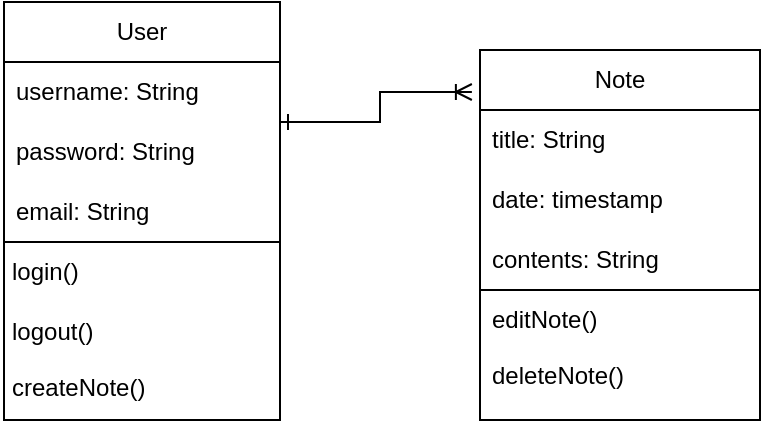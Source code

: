 <mxfile version="21.8.0" type="github">
  <diagram name="Page-1" id="HbQQCyKU93AlBnXiBw8_">
    <mxGraphModel dx="900" dy="589" grid="1" gridSize="10" guides="1" tooltips="1" connect="1" arrows="1" fold="1" page="1" pageScale="1" pageWidth="850" pageHeight="1100" math="0" shadow="0">
      <root>
        <mxCell id="0" />
        <mxCell id="1" parent="0" />
        <mxCell id="PlLvQ4Z8GwpxBjIdOp5W-10" value="" style="edgeStyle=orthogonalEdgeStyle;rounded=0;orthogonalLoop=1;jettySize=auto;html=1;entryX=-0.029;entryY=0.175;entryDx=0;entryDy=0;entryPerimeter=0;endArrow=ERoneToMany;endFill=0;strokeColor=default;startArrow=ERone;startFill=0;" edge="1" parent="1" source="PlLvQ4Z8GwpxBjIdOp5W-2" target="PlLvQ4Z8GwpxBjIdOp5W-6">
          <mxGeometry relative="1" as="geometry" />
        </mxCell>
        <mxCell id="PlLvQ4Z8GwpxBjIdOp5W-2" value="User" style="swimlane;fontStyle=0;childLayout=stackLayout;horizontal=1;startSize=30;horizontalStack=0;resizeParent=1;resizeParentMax=0;resizeLast=0;collapsible=1;marginBottom=0;whiteSpace=wrap;html=1;" vertex="1" parent="1">
          <mxGeometry x="202" y="171" width="138" height="120" as="geometry" />
        </mxCell>
        <mxCell id="PlLvQ4Z8GwpxBjIdOp5W-3" value="username: String" style="text;strokeColor=none;fillColor=none;align=left;verticalAlign=middle;spacingLeft=4;spacingRight=4;overflow=hidden;points=[[0,0.5],[1,0.5]];portConstraint=eastwest;rotatable=0;whiteSpace=wrap;html=1;" vertex="1" parent="PlLvQ4Z8GwpxBjIdOp5W-2">
          <mxGeometry y="30" width="138" height="30" as="geometry" />
        </mxCell>
        <mxCell id="PlLvQ4Z8GwpxBjIdOp5W-4" value="password: String" style="text;strokeColor=none;fillColor=none;align=left;verticalAlign=middle;spacingLeft=4;spacingRight=4;overflow=hidden;points=[[0,0.5],[1,0.5]];portConstraint=eastwest;rotatable=0;whiteSpace=wrap;html=1;" vertex="1" parent="PlLvQ4Z8GwpxBjIdOp5W-2">
          <mxGeometry y="60" width="138" height="30" as="geometry" />
        </mxCell>
        <mxCell id="PlLvQ4Z8GwpxBjIdOp5W-11" value="email: String" style="text;strokeColor=none;fillColor=none;align=left;verticalAlign=middle;spacingLeft=4;spacingRight=4;overflow=hidden;points=[[0,0.5],[1,0.5]];portConstraint=eastwest;rotatable=0;whiteSpace=wrap;html=1;" vertex="1" parent="PlLvQ4Z8GwpxBjIdOp5W-2">
          <mxGeometry y="90" width="138" height="30" as="geometry" />
        </mxCell>
        <mxCell id="PlLvQ4Z8GwpxBjIdOp5W-6" value="Note" style="swimlane;fontStyle=0;childLayout=stackLayout;horizontal=1;startSize=30;horizontalStack=0;resizeParent=1;resizeParentMax=0;resizeLast=0;collapsible=1;marginBottom=0;whiteSpace=wrap;html=1;" vertex="1" parent="1">
          <mxGeometry x="440" y="195" width="140" height="120" as="geometry" />
        </mxCell>
        <mxCell id="PlLvQ4Z8GwpxBjIdOp5W-7" value="title: String" style="text;strokeColor=none;fillColor=none;align=left;verticalAlign=middle;spacingLeft=4;spacingRight=4;overflow=hidden;points=[[0,0.5],[1,0.5]];portConstraint=eastwest;rotatable=0;whiteSpace=wrap;html=1;" vertex="1" parent="PlLvQ4Z8GwpxBjIdOp5W-6">
          <mxGeometry y="30" width="140" height="30" as="geometry" />
        </mxCell>
        <mxCell id="PlLvQ4Z8GwpxBjIdOp5W-8" value="date: timestamp" style="text;strokeColor=none;fillColor=none;align=left;verticalAlign=middle;spacingLeft=4;spacingRight=4;overflow=hidden;points=[[0,0.5],[1,0.5]];portConstraint=eastwest;rotatable=0;whiteSpace=wrap;html=1;" vertex="1" parent="PlLvQ4Z8GwpxBjIdOp5W-6">
          <mxGeometry y="60" width="140" height="30" as="geometry" />
        </mxCell>
        <mxCell id="PlLvQ4Z8GwpxBjIdOp5W-9" value="contents: String" style="text;strokeColor=none;fillColor=none;align=left;verticalAlign=middle;spacingLeft=4;spacingRight=4;overflow=hidden;points=[[0,0.5],[1,0.5]];portConstraint=eastwest;rotatable=0;whiteSpace=wrap;html=1;" vertex="1" parent="PlLvQ4Z8GwpxBjIdOp5W-6">
          <mxGeometry y="90" width="140" height="30" as="geometry" />
        </mxCell>
        <mxCell id="PlLvQ4Z8GwpxBjIdOp5W-15" value="" style="swimlane;startSize=0;" vertex="1" parent="1">
          <mxGeometry x="202" y="291" width="138" height="89" as="geometry" />
        </mxCell>
        <mxCell id="PlLvQ4Z8GwpxBjIdOp5W-16" value="login()" style="text;strokeColor=none;fillColor=none;align=left;verticalAlign=middle;spacingLeft=4;spacingRight=4;overflow=hidden;points=[[0,0.5],[1,0.5]];portConstraint=eastwest;rotatable=0;whiteSpace=wrap;html=1;" vertex="1" parent="PlLvQ4Z8GwpxBjIdOp5W-15">
          <mxGeometry x="-2" width="140" height="30" as="geometry" />
        </mxCell>
        <mxCell id="PlLvQ4Z8GwpxBjIdOp5W-17" value="logout()" style="text;strokeColor=none;fillColor=none;align=left;verticalAlign=middle;spacingLeft=4;spacingRight=4;overflow=hidden;points=[[0,0.5],[1,0.5]];portConstraint=eastwest;rotatable=0;whiteSpace=wrap;html=1;" vertex="1" parent="PlLvQ4Z8GwpxBjIdOp5W-15">
          <mxGeometry x="-2" y="30" width="140" height="30" as="geometry" />
        </mxCell>
        <mxCell id="PlLvQ4Z8GwpxBjIdOp5W-18" value="createNote()" style="text;strokeColor=none;fillColor=none;align=left;verticalAlign=middle;spacingLeft=4;spacingRight=4;overflow=hidden;points=[[0,0.5],[1,0.5]];portConstraint=eastwest;rotatable=0;whiteSpace=wrap;html=1;" vertex="1" parent="1">
          <mxGeometry x="200" y="349" width="140" height="30" as="geometry" />
        </mxCell>
        <mxCell id="PlLvQ4Z8GwpxBjIdOp5W-20" value="" style="swimlane;startSize=0;" vertex="1" parent="1">
          <mxGeometry x="440" y="315" width="140" height="65" as="geometry" />
        </mxCell>
        <mxCell id="PlLvQ4Z8GwpxBjIdOp5W-21" value="editNote()" style="text;strokeColor=none;fillColor=none;align=left;verticalAlign=middle;spacingLeft=4;spacingRight=4;overflow=hidden;points=[[0,0.5],[1,0.5]];portConstraint=eastwest;rotatable=0;whiteSpace=wrap;html=1;" vertex="1" parent="PlLvQ4Z8GwpxBjIdOp5W-20">
          <mxGeometry width="140" height="30" as="geometry" />
        </mxCell>
        <mxCell id="PlLvQ4Z8GwpxBjIdOp5W-22" value="deleteNote()" style="text;strokeColor=none;fillColor=none;align=left;verticalAlign=middle;spacingLeft=4;spacingRight=4;overflow=hidden;points=[[0,0.5],[1,0.5]];portConstraint=eastwest;rotatable=0;whiteSpace=wrap;html=1;" vertex="1" parent="PlLvQ4Z8GwpxBjIdOp5W-20">
          <mxGeometry y="28" width="140" height="30" as="geometry" />
        </mxCell>
      </root>
    </mxGraphModel>
  </diagram>
</mxfile>
